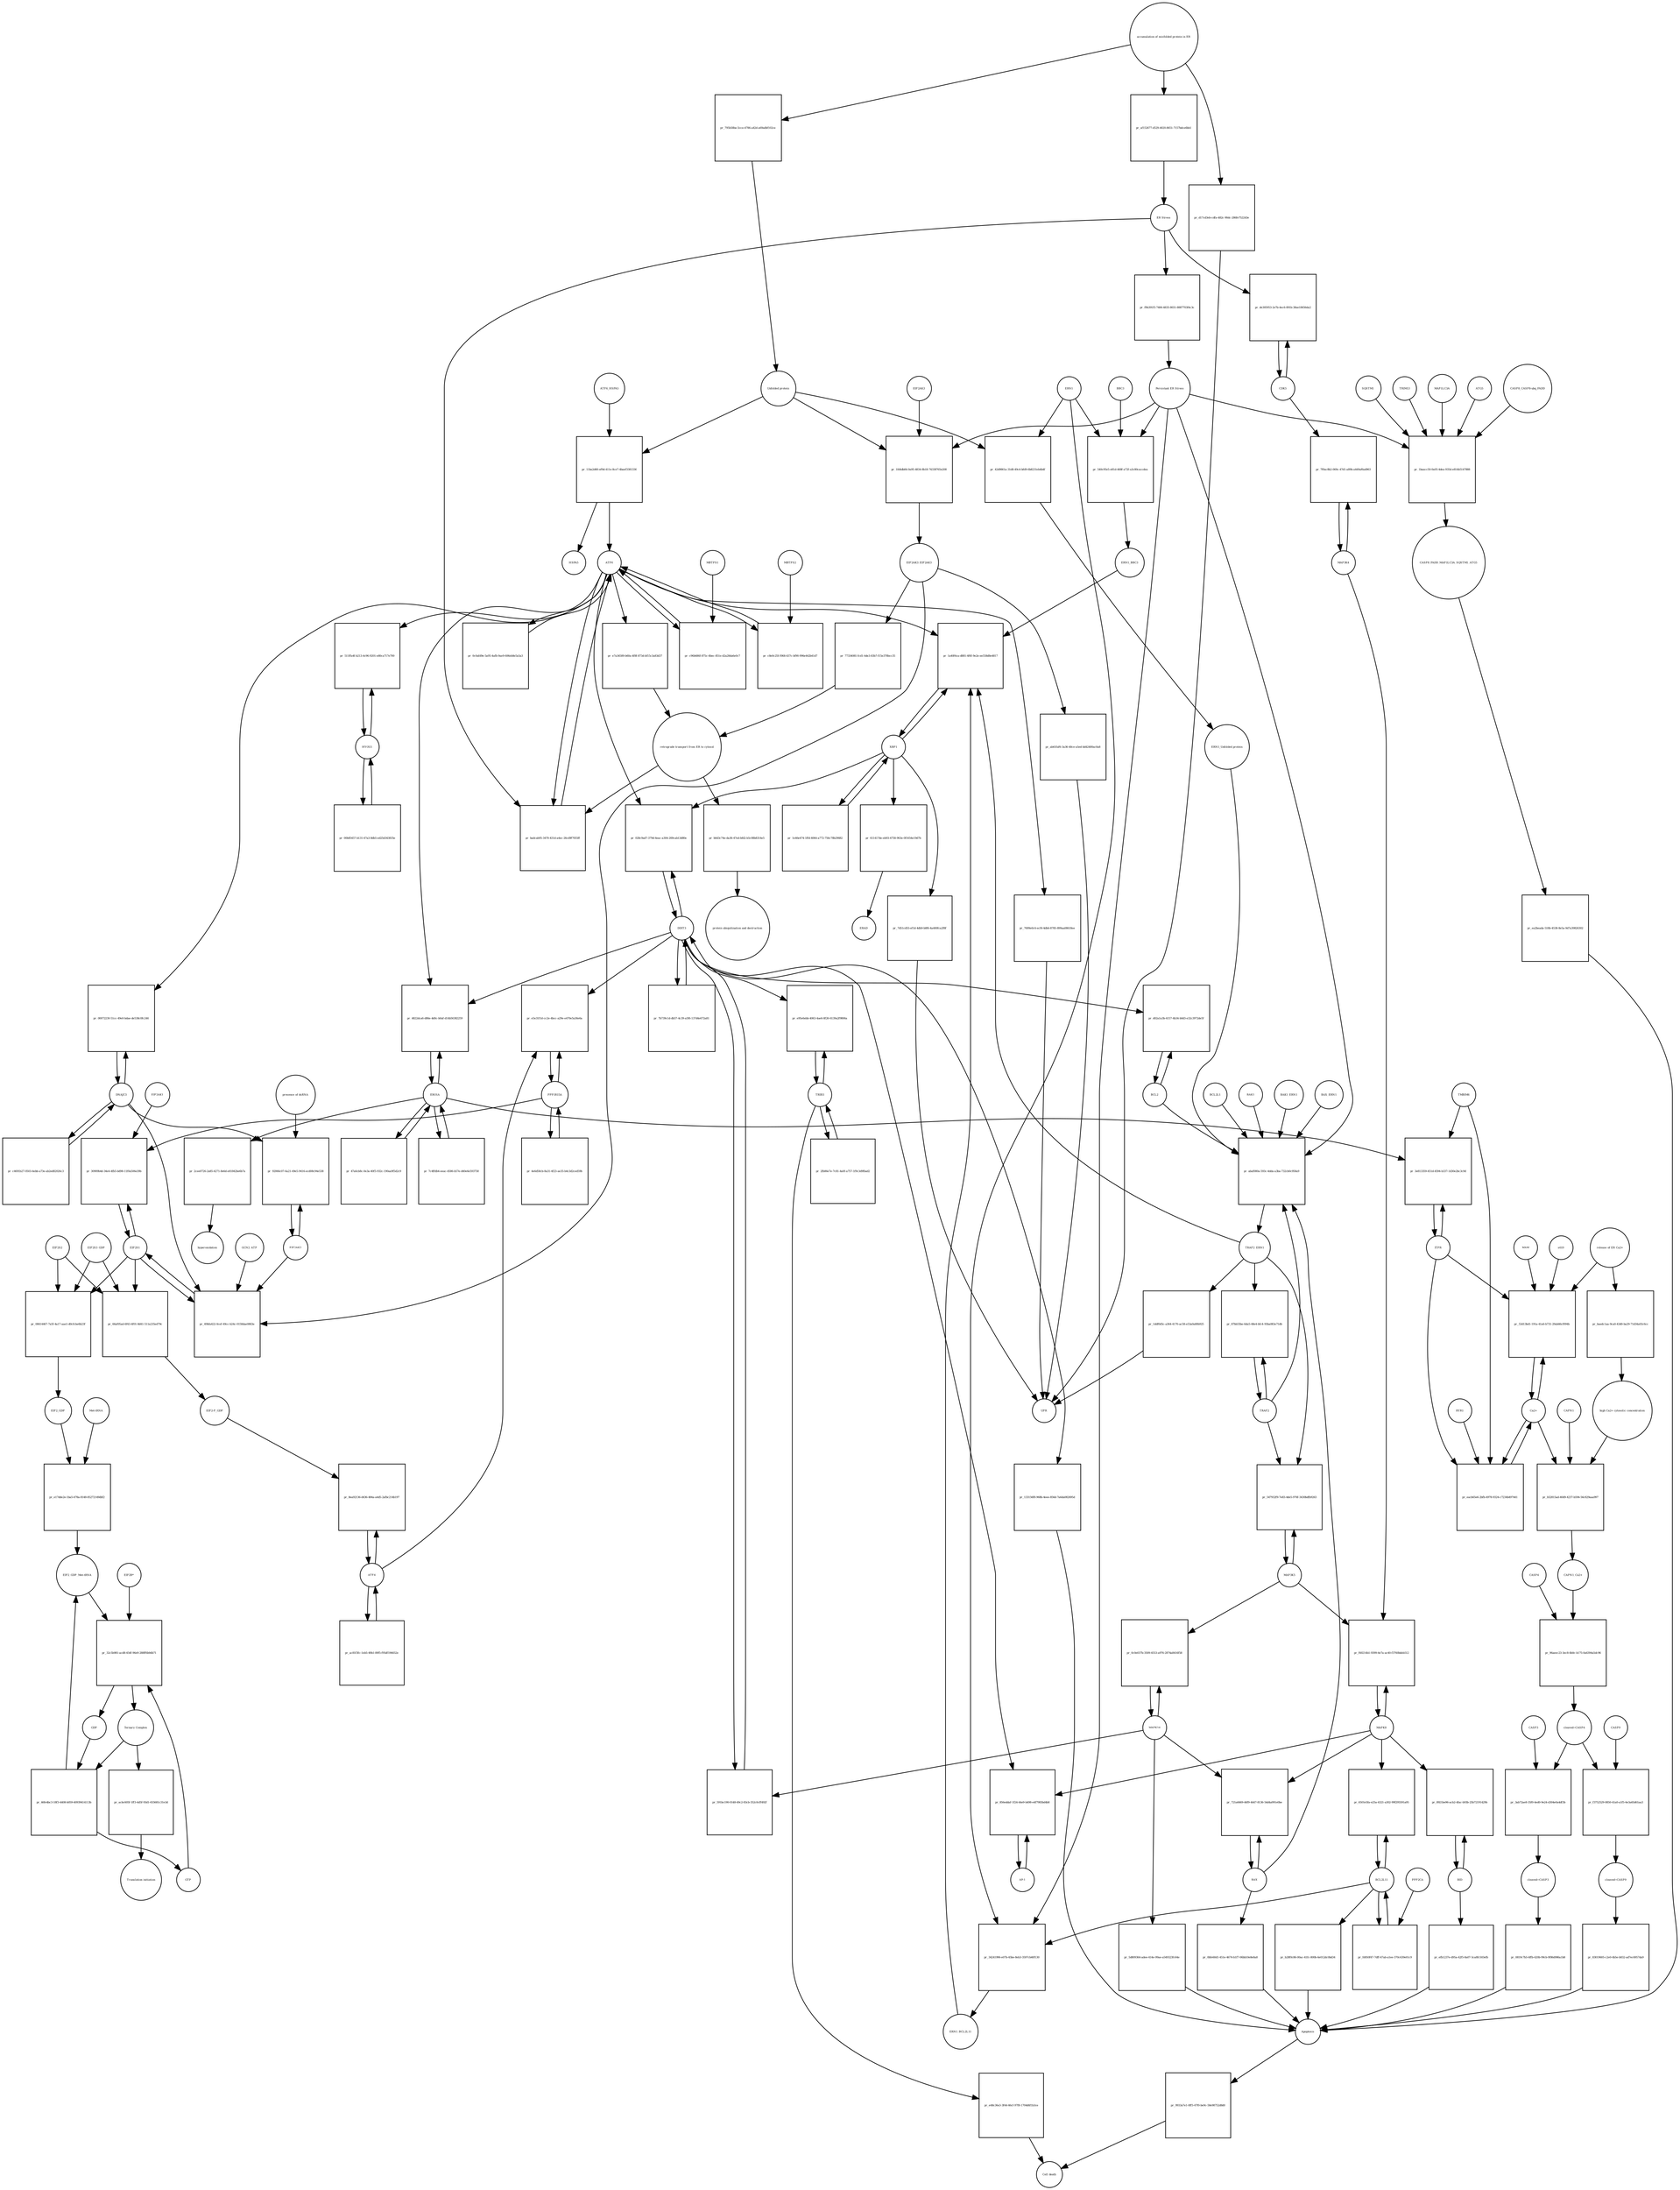 strict digraph  {
ATF6_HSPA5 [annotation="", bipartite=0, cls=complex, fontsize=4, label=ATF6_HSPA5, shape=circle];
"pr_11ba2d60-ef9d-411e-8ce7-4baef3381336" [annotation="", bipartite=1, cls=process, fontsize=4, label="pr_11ba2d60-ef9d-411e-8ce7-4baef3381336", shape=square];
ATF6 [annotation="urn_miriam_hgnc.symbol_ATF6", bipartite=0, cls=macromolecule, fontsize=4, label=ATF6, shape=circle];
HSPA5 [annotation="urn_miriam_hgnc.symbol_HSPA5", bipartite=0, cls=macromolecule, fontsize=4, label=HSPA5, shape=circle];
"Unfolded protein" [annotation="", bipartite=0, cls=macromolecule, fontsize=4, label="Unfolded protein", shape=circle];
ERN1 [annotation="urn_miriam_hgnc.symbol_ERN1", bipartite=0, cls=macromolecule, fontsize=4, label=ERN1, shape=circle];
"pr_42d9861a-31d8-49c4-bfd9-6b8231eb4b4f" [annotation="", bipartite=1, cls=process, fontsize=4, label="pr_42d9861a-31d8-49c4-bfd9-6b8231eb4b4f", shape=square];
"ERN1_Unfolded protein" [annotation="", bipartite=0, cls=complex, fontsize=4, label="ERN1_Unfolded protein", shape=circle];
EIF2AK3_EIF2AK3 [annotation="", bipartite=0, cls=complex, fontsize=4, label=EIF2AK3_EIF2AK3, shape=circle];
"pr_77334081-fcd1-4de3-83b7-f15e378bcc35" [annotation="", bipartite=1, cls=process, fontsize=4, label="pr_77334081-fcd1-4de3-83b7-f15e378bcc35", shape=square];
"retrograde transport from ER to cytosol" [annotation="", bipartite=0, cls=phenotype, fontsize=4, label="retrograde transport from ER to cytosol", shape=circle];
"pr_e7a34589-b60a-4f8f-873d-bf15c3a83d37" [annotation="", bipartite=1, cls=process, fontsize=4, label="pr_e7a34589-b60a-4f8f-873d-bf15c3a83d37", shape=square];
"pr_b0d3c74e-da36-47ed-bfd2-b5c08b8314e5" [annotation="", bipartite=1, cls=process, fontsize=4, label="pr_b0d3c74e-da36-47ed-bfd2-b5c08b8314e5", shape=square];
"protein ubiquitination and destruction" [annotation="", bipartite=0, cls=phenotype, fontsize=4, label="protein ubiquitination and destruction", shape=circle];
"pr_abaf080a-593c-4dda-a3ba-732cb0c958a9" [annotation="", bipartite=1, cls=process, fontsize=4, label="pr_abaf080a-593c-4dda-a3ba-732cb0c958a9", shape=square];
TRAF2_ERN1 [annotation="", bipartite=0, cls=complex, fontsize=4, label=TRAF2_ERN1, shape=circle];
BAK1_ERN1 [annotation="", bipartite=0, cls=complex, fontsize=4, label=BAK1_ERN1, shape=circle];
BAX_ERN1 [annotation="", bipartite=0, cls=complex, fontsize=4, label=BAX_ERN1, shape=circle];
BCL2 [annotation="urn_miriam_hgnc.symbol_BCL2", bipartite=0, cls="nucleic acid feature", fontsize=4, label=BCL2, shape=circle];
BCL2L1 [annotation="urn_miriam_hgnc.symbol_BCL2L1", bipartite=0, cls=macromolecule, fontsize=4, label=BCL2L1, shape=circle];
"Persistant ER Stress" [annotation="", bipartite=0, cls=phenotype, fontsize=4, label="Persistant ER Stress", shape=circle];
BAX [annotation="urn_miriam_hgnc.symbol_BAX", bipartite=0, cls=macromolecule, fontsize=4, label=BAX, shape=circle];
BAK1 [annotation="urn_miriam_hgnc.symbol_BAK1", bipartite=0, cls=macromolecule, fontsize=4, label=BAK1, shape=circle];
TRAF2 [annotation="urn_miriam_hgnc.symbol_TRAF2", bipartite=0, cls=macromolecule, fontsize=4, label=TRAF2, shape=circle];
XBP1 [annotation="urn_miriam_hgnc.symbol_XBP1", bipartite=0, cls=macromolecule, fontsize=4, label=XBP1, shape=circle];
"pr_1a40f4ca-d881-4f6f-9e2e-ee558d8e4817" [annotation="", bipartite=1, cls=process, fontsize=4, label="pr_1a40f4ca-d881-4f6f-9e2e-ee558d8e4817", shape=square];
ERN1_BBC3 [annotation="", bipartite=0, cls=complex, fontsize=4, label=ERN1_BBC3, shape=circle];
ERN1_BCL2L11 [annotation="", bipartite=0, cls=complex, fontsize=4, label=ERN1_BCL2L11, shape=circle];
"pr_1e46e474-1ffd-4064-a772-756c78b29682" [annotation="", bipartite=1, cls=process, fontsize=4, label="pr_1e46e474-1ffd-4064-a772-756c78b29682", shape=square];
"pr_611417de-eb93-4758-963e-0f1654e19d7b" [annotation="", bipartite=1, cls=process, fontsize=4, label="pr_611417de-eb93-4758-963e-0f1654e19d7b", shape=square];
ERAD [annotation="", bipartite=0, cls=phenotype, fontsize=4, label=ERAD, shape=circle];
"pr_7d51cd55-ef1d-4db9-b8f6-4a400fca2f8f" [annotation="", bipartite=1, cls=process, fontsize=4, label="pr_7d51cd55-ef1d-4db9-b8f6-4a400fca2f8f", shape=square];
UPR [annotation="", bipartite=0, cls=phenotype, fontsize=4, label=UPR, shape=circle];
"pr_87bb55be-6da5-48e4-bfc4-93ba083e71db" [annotation="", bipartite=1, cls=process, fontsize=4, label="pr_87bb55be-6da5-48e4-bfc4-93ba083e71db", shape=square];
MAPK8 [annotation="urn_miriam_hgnc.symbol_MAPK8", bipartite=0, cls=macromolecule, fontsize=4, label=MAPK8, shape=circle];
"pr_f60214b1-9399-4e7a-ac40-f3760bdeb512" [annotation="", bipartite=1, cls=process, fontsize=4, label="pr_f60214b1-9399-4e7a-ac40-f3760bdeb512", shape=square];
MAP3K4 [annotation="urn_miriam_hgnc.symbol_MAP3K4", bipartite=0, cls=macromolecule, fontsize=4, label=MAP3K4, shape=circle];
MAP3K5 [annotation="urn_miriam_hgnc.symbol_MAP3K5", bipartite=0, cls=macromolecule, fontsize=4, label=MAP3K5, shape=circle];
MAPK14 [annotation="urn_miriam_hgnc.symbol_MAPK14", bipartite=0, cls=macromolecule, fontsize=4, label=MAPK14, shape=circle];
"pr_0c0e037b-3509-4553-a976-2874a8416f58" [annotation="", bipartite=1, cls=process, fontsize=4, label="pr_0c0e037b-3509-4553-a976-2874a8416f58", shape=square];
"pr_5d809364-adee-414e-99ae-a549323fc64e" [annotation="", bipartite=1, cls=process, fontsize=4, label="pr_5d809364-adee-414e-99ae-a549323fc64e", shape=square];
Apoptosis [annotation="", bipartite=0, cls=phenotype, fontsize=4, label=Apoptosis, shape=circle];
DDIT3 [annotation="urn_miriam_hgnc.symbol_DDIT3", bipartite=0, cls=macromolecule, fontsize=4, label=DDIT3, shape=circle];
"pr_591bc190-0148-49c2-83cb-352c0cff492f" [annotation="", bipartite=1, cls=process, fontsize=4, label="pr_591bc190-0148-49c2-83cb-352c0cff492f", shape=square];
"pr_133156f8-968b-4eee-856d-7a6da082695d" [annotation="", bipartite=1, cls=process, fontsize=4, label="pr_133156f8-968b-4eee-856d-7a6da082695d", shape=square];
"pr_d02a1a3b-4157-4b34-b0d3-e32c3972de5f" [annotation="", bipartite=1, cls=process, fontsize=4, label="pr_d02a1a3b-4157-4b34-b0d3-e32c3972de5f", shape=square];
"pr_badcab95-3470-431d-a4ec-26cd9f7055ff" [annotation="", bipartite=1, cls=process, fontsize=4, label="pr_badcab95-3470-431d-a4ec-26cd9f7055ff", shape=square];
"ER Stress" [annotation="", bipartite=0, cls=phenotype, fontsize=4, label="ER Stress", shape=circle];
"pr_c96b486f-875c-4bec-851e-d2a28da6e0c7" [annotation="", bipartite=1, cls=process, fontsize=4, label="pr_c96b486f-875c-4bec-851e-d2a28da6e0c7", shape=square];
MBTPS1 [annotation="urn_miriam_hgnc.symbol_MBTPS1", bipartite=0, cls=macromolecule, fontsize=4, label=MBTPS1, shape=circle];
"pr_c8e0c25f-f068-437c-bf90-996e442b41d7" [annotation="", bipartite=1, cls=process, fontsize=4, label="pr_c8e0c25f-f068-437c-bf90-996e442b41d7", shape=square];
MBTPS2 [annotation="urn_miriam_hgnc.symbol_MBTPS2", bipartite=0, cls=macromolecule, fontsize=4, label=MBTPS2, shape=circle];
"pr_0c0afd9e-5a95-4afb-9ae9-606eb8e5a5a3" [annotation="", bipartite=1, cls=process, fontsize=4, label="pr_0c0afd9e-5a95-4afb-9ae9-606eb8e5a5a3", shape=square];
"pr_7b739c1d-db57-4c39-a5f6-137d4e672a81" [annotation="", bipartite=1, cls=process, fontsize=4, label="pr_7b739c1d-db57-4c39-a5f6-137d4e672a81", shape=square];
"pr_028c9ad7-379d-4eac-a304-269cab13d80e" [annotation="", bipartite=1, cls=process, fontsize=4, label="pr_028c9ad7-379d-4eac-a304-269cab13d80e", shape=square];
EIF2S1 [annotation="urn_miriam_hgnc.symbol_EIF2S1", bipartite=0, cls=macromolecule, fontsize=4, label=EIF2S1, shape=circle];
"pr_49bfa422-0cef-49cc-b24c-0158dae0863e" [annotation="", bipartite=1, cls=process, fontsize=4, label="pr_49bfa422-0cef-49cc-b24c-0158dae0863e", shape=square];
GCN2_ATP [annotation="", bipartite=0, cls=complex, fontsize=4, label=GCN2_ATP, shape=circle];
EIF2AK2 [annotation="urn_miriam_hgnc.symbol_EIF2AK2", bipartite=0, cls=macromolecule, fontsize=4, label=EIF2AK2, shape=circle];
DNAJC3 [annotation="urn_miriam_hgnc.symbol_DNAJC3", bipartite=0, cls=macromolecule, fontsize=4, label=DNAJC3, shape=circle];
EIF2S2 [annotation="urn_miriam_hgnc.symbol_EIF2S2", bipartite=0, cls=macromolecule, fontsize=4, label=EIF2S2, shape=circle];
"pr_08414467-7a5f-4a17-aae1-d0cfcbe6b23f" [annotation="", bipartite=1, cls=process, fontsize=4, label="pr_08414467-7a5f-4a17-aae1-d0cfcbe6b23f", shape=square];
EIF2S3_GDP [annotation="", bipartite=0, cls=complex, fontsize=4, label=EIF2S3_GDP, shape=circle];
EIF2_GDP [annotation="", bipartite=0, cls=complex, fontsize=4, label=EIF2_GDP, shape=circle];
"EIF2_GDP_Met-tRNA" [annotation="", bipartite=0, cls=complex, fontsize=4, label="EIF2_GDP_Met-tRNA", shape=circle];
"pr_32c5b981-acd8-454f-96e9-288ff6b9db71" [annotation="", bipartite=1, cls=process, fontsize=4, label="pr_32c5b981-acd8-454f-96e9-288ff6b9db71", shape=square];
"Ternary Complex" [annotation="", bipartite=0, cls=complex, fontsize=4, label="Ternary Complex", shape=circle];
"EIF2B*" [annotation="", bipartite=0, cls=complex, fontsize=4, label="EIF2B*", shape=circle];
GTP [annotation="urn_miriam_obo.chebi_CHEBI%3A57600", bipartite=0, cls="simple chemical", fontsize=4, label=GTP, shape=circle];
GDP [annotation="urn_miriam_obo.chebi_CHEBI%3A65180", bipartite=0, cls="simple chemical", fontsize=4, label=GDP, shape=circle];
"pr_46fe4bc3-18f3-4408-b059-40939414113b" [annotation="", bipartite=1, cls=process, fontsize=4, label="pr_46fe4bc3-18f3-4408-b059-40939414113b", shape=square];
ATF4 [annotation="urn_miriam_hgnc.symbol_ATF4", bipartite=0, cls=macromolecule, fontsize=4, label=ATF4, shape=circle];
"pr_8ea92136-d436-484a-a4d5-2afbc214b197" [annotation="", bipartite=1, cls=process, fontsize=4, label="pr_8ea92136-d436-484a-a4d5-2afbc214b197", shape=square];
"EIF2-P_GDP" [annotation="", bipartite=0, cls=complex, fontsize=4, label="EIF2-P_GDP", shape=circle];
"pr_ac81f3fc-1eb5-49b1-89f5-f95df196652e" [annotation="", bipartite=1, cls=process, fontsize=4, label="pr_ac81f3fc-1eb5-49b1-89f5-f95df196652e", shape=square];
PPP1R15A [annotation="urn_miriam_hgnc.symbol_PPP1R15A", bipartite=0, cls=macromolecule, fontsize=4, label=PPP1R15A, shape=circle];
"pr_e5e31f1d-cc2e-4bcc-a29e-e470e5a36e6a" [annotation="", bipartite=1, cls=process, fontsize=4, label="pr_e5e31f1d-cc2e-4bcc-a29e-e470e5a36e6a", shape=square];
"pr_4e6d58cb-8a31-4f23-ae35-b4c3d2ced59b" [annotation="", bipartite=1, cls=process, fontsize=4, label="pr_4e6d58cb-8a31-4f23-ae35-b4c3d2ced59b", shape=square];
"pr_acbc605f-1ff3-4d5f-93d1-655681c31e3d" [annotation="", bipartite=1, cls=process, fontsize=4, label="pr_acbc605f-1ff3-4d5f-93d1-655681c31e3d", shape=square];
"Translation initiation" [annotation="", bipartite=0, cls=phenotype, fontsize=4, label="Translation initiation", shape=circle];
"pr_547932f9-7e83-4de5-976f-3430bdfb9263" [annotation="", bipartite=1, cls=process, fontsize=4, label="pr_547932f9-7e83-4de5-976f-3430bdfb9263", shape=square];
ERO1A [annotation="urn_miriam_hgnc.symbol_ERO1A", bipartite=0, cls=macromolecule, fontsize=4, label=ERO1A, shape=circle];
"pr_4822dca6-d86e-4d0c-b0af-d14b56382259" [annotation="", bipartite=1, cls=process, fontsize=4, label="pr_4822dca6-d86e-4d0c-b0af-d14b56382259", shape=square];
"pr_7c4ffdb4-eeac-4586-b57e-d40e6e593758" [annotation="", bipartite=1, cls=process, fontsize=4, label="pr_7c4ffdb4-eeac-4586-b57e-d40e6e593758", shape=square];
"pr_30909b4d-34e4-4fb5-bd98-11f0a506e39b" [annotation="", bipartite=1, cls=process, fontsize=4, label="pr_30909b4d-34e4-4fb5-bd98-11f0a506e39b", shape=square];
EIF2AK1 [annotation="urn_miriam_hgnc.symbol_EIF2AK1", bipartite=0, cls=macromolecule, fontsize=4, label=EIF2AK1, shape=circle];
"pr_721a6669-46f9-4447-8136-54d4a991e0be" [annotation="", bipartite=1, cls=process, fontsize=4, label="pr_721a6669-46f9-4447-8136-54d4a991e0be", shape=square];
"pr_0bfe60d1-451e-4674-b1f7-06bb10e8e8a8" [annotation="", bipartite=1, cls=process, fontsize=4, label="pr_0bfe60d1-451e-4674-b1f7-06bb10e8e8a8", shape=square];
"Ca2+" [annotation="urn_miriam_obo.chebi_CHEBI%3A29108", bipartite=0, cls="simple chemical", fontsize=4, label="Ca2+", shape=circle];
"pr_53d13bd1-191a-41a6-b731-29ab66cf094b" [annotation="", bipartite=1, cls=process, fontsize=4, label="pr_53d13bd1-191a-41a6-b731-29ab66cf094b", shape=square];
"release of ER Ca2+" [annotation="", bipartite=0, cls=phenotype, fontsize=4, label="release of ER Ca2+", shape=circle];
ITPR [annotation="urn_miriam_hgnc.symbol_ITPR1|urn_miriam_hgnc.symbol_ITPR2|urn_miriam_hgnc.symbol_ITPR3", bipartite=0, cls=macromolecule, fontsize=4, label=ITPR, shape=circle];
MAM [annotation="", bipartite=0, cls=phenotype, fontsize=4, label=MAM, shape=circle];
s619 [annotation="", bipartite=0, cls=complex, fontsize=4, label=s619, shape=circle];
"pr_7f0ac8b2-069c-47d1-a89b-a449af6ad963" [annotation="", bipartite=1, cls=process, fontsize=4, label="pr_7f0ac8b2-069c-47d1-a89b-a449af6ad963", shape=square];
CDK5 [annotation="urn_miriam_hgnc.symbol_CDK5", bipartite=0, cls=macromolecule, fontsize=4, label=CDK5, shape=circle];
"pr_de305953-2e7b-4ec6-891b-38ae18656da2" [annotation="", bipartite=1, cls="uncertain process", fontsize=4, label="pr_de305953-2e7b-4ec6-891b-38ae18656da2", shape=square];
"pr_9933a7e1-0ff5-47f0-be9c-58e98752d8d0" [annotation="", bipartite=1, cls=process, fontsize=4, label="pr_9933a7e1-0ff5-47f0-be9c-58e98752d8d0", shape=square];
"Cell death" [annotation="", bipartite=0, cls=phenotype, fontsize=4, label="Cell death", shape=circle];
"pr_eacb65e6-2bfb-4978-9324-c7234b497441" [annotation="", bipartite=1, cls=process, fontsize=4, label="pr_eacb65e6-2bfb-4978-9324-c7234b497441", shape=square];
TMBIM6 [annotation="urn_miriam_hgnc.symbol_TMBIM6", bipartite=0, cls=macromolecule, fontsize=4, label=TMBIM6, shape=circle];
RYR1 [annotation="urn_miriam_hgnc.symbol_RYR1", bipartite=0, cls=macromolecule, fontsize=4, label=RYR1, shape=circle];
EIF2AK3 [annotation="urn_miriam_hgnc.symbol_EIF2AK3", bipartite=0, cls=macromolecule, fontsize=4, label=EIF2AK3, shape=circle];
"pr_1fd4db84-0a95-4834-8b18-74338765e208" [annotation="", bipartite=1, cls=process, fontsize=4, label="pr_1fd4db84-0a95-4834-8b18-74338765e208", shape=square];
"pr_2cee0726-2a85-4271-8e6d-e81842be6b7a" [annotation="", bipartite=1, cls=process, fontsize=4, label="pr_2cee0726-2a85-4271-8e6d-e81842be6b7a", shape=square];
hyperoxidation [annotation="", bipartite=0, cls=phenotype, fontsize=4, label=hyperoxidation, shape=circle];
"pr_47a6cb8c-0e3a-40f5-932c-190aa9f5d2c9" [annotation="", bipartite=1, cls=process, fontsize=4, label="pr_47a6cb8c-0e3a-40f5-932c-190aa9f5d2c9", shape=square];
"pr_f9b391f5-7406-4835-8031-8887703f4c3c" [annotation="", bipartite=1, cls=process, fontsize=4, label="pr_f9b391f5-7406-4835-8031-8887703f4c3c", shape=square];
"CASP8_CASP8-ubq_FADD" [annotation="", bipartite=0, cls=complex, fontsize=4, label="CASP8_CASP8-ubq_FADD", shape=circle];
"pr_1baacc50-0a05-4dea-935d-e814b5147888" [annotation="", bipartite=1, cls=process, fontsize=4, label="pr_1baacc50-0a05-4dea-935d-e814b5147888", shape=square];
"SQSTM1 " [annotation="urn_miriam_hgnc.symbol_SQSTM1", bipartite=0, cls=macromolecule, fontsize=4, label="SQSTM1 ", shape=circle];
CASP8_FADD_MAP1LC3A_SQSTM1_ATG5 [annotation="", bipartite=0, cls=complex, fontsize=4, label=CASP8_FADD_MAP1LC3A_SQSTM1_ATG5, shape=circle];
TRIM13 [annotation="urn_miriam_hgnc.symbol_TRIM13", bipartite=0, cls=macromolecule, fontsize=4, label=TRIM13, shape=circle];
MAP1LC3A [annotation="urn_miriam_hgnc.symbol_MAP1LC3A", bipartite=0, cls=macromolecule, fontsize=4, label=MAP1LC3A, shape=circle];
ATG5 [annotation="urn_miriam_hgnc.symbol_ATG5", bipartite=0, cls=macromolecule, fontsize=4, label=ATG5, shape=circle];
"pr_ea2beada-518b-4538-8e5a-9d7a39826302" [annotation="", bipartite=1, cls=process, fontsize=4, label="pr_ea2beada-518b-4538-8e5a-9d7a39826302", shape=square];
"AP-1" [annotation="urn_miriam_hgnc.symbol_FOS|urn_miriam_hgnc.symbol_FOSB|urn_miriam_hgnc.symbol_FOSL1|urn_miriam_hgnc.symbol_FOSL2|urn_miriam_hgnc.symbol_JUN|urn_miriam_hgnc.symbol_JUNB|urn_miriam_hgnc.symbol_JUND", bipartite=0, cls=macromolecule, fontsize=4, label="AP-1", shape=circle];
"pr_856eddaf-1f24-44e9-b498-e4f7983bd4b8" [annotation="", bipartite=1, cls=process, fontsize=4, label="pr_856eddaf-1f24-44e9-b498-e4f7983bd4b8", shape=square];
"pr_92066c07-6a21-49e5-9416-ecd08c94e538" [annotation="", bipartite=1, cls=process, fontsize=4, label="pr_92066c07-6a21-49e5-9416-ecd08c94e538", shape=square];
"presence of dsRNA" [annotation="", bipartite=0, cls=phenotype, fontsize=4, label="presence of dsRNA", shape=circle];
"Met-tRNA" [annotation="urn_miriam_hgnc_HGNC%3A34779", bipartite=0, cls="nucleic acid feature", fontsize=4, label="Met-tRNA", shape=circle];
"pr_e17dde2e-1ba5-478a-8148-85272149dbf2" [annotation="", bipartite=1, cls=process, fontsize=4, label="pr_e17dde2e-1ba5-478a-8148-85272149dbf2", shape=square];
"pr_66af05ad-6f43-4f01-8d41-511a235ed79c" [annotation="", bipartite=1, cls=process, fontsize=4, label="pr_66af05ad-6f43-4f01-8d41-511a235ed79c", shape=square];
"accumulation of misfolded protein in ER" [annotation="", bipartite=0, cls=phenotype, fontsize=4, label="accumulation of misfolded protein in ER", shape=circle];
"pr_795b58be-5cce-4786-a42d-a69adbf102ce" [annotation="", bipartite=1, cls=process, fontsize=4, label="pr_795b58be-5cce-4786-a42d-a69adbf102ce", shape=square];
"pr_af152677-d529-4020-8651-7157bdce6bb1" [annotation="", bipartite=1, cls=process, fontsize=4, label="pr_af152677-d529-4020-8651-7157bdce6bb1", shape=square];
"pr_d17cd3eb-cdfa-482c-90dc-286fe752243e" [annotation="", bipartite=1, cls=process, fontsize=4, label="pr_d17cd3eb-cdfa-482c-90dc-286fe752243e", shape=square];
"pr_ab61faf6-3a36-40ce-a5ed-bd42400ac0a8" [annotation="", bipartite=1, cls=process, fontsize=4, label="pr_ab61faf6-3a36-40ce-a5ed-bd42400ac0a8", shape=square];
"pr_1ddf0d5c-a364-4170-ac58-e53a0a80b925" [annotation="", bipartite=1, cls=process, fontsize=4, label="pr_1ddf0d5c-a364-4170-ac58-e53a0a80b925", shape=square];
"pr_7699e0c4-ecf4-4db6-8785-899aa08618ee" [annotation="", bipartite=1, cls=process, fontsize=4, label="pr_7699e0c4-ecf4-4db6-8785-899aa08618ee", shape=square];
BCL2L11 [annotation="urn_miriam_hgnc.symbol_BCL2L11", bipartite=0, cls=macromolecule, fontsize=4, label=BCL2L11, shape=circle];
"pr_6501e5fa-e25a-4321-a302-99f295591a95" [annotation="", bipartite=1, cls=process, fontsize=4, label="pr_6501e5fa-e25a-4321-a302-99f295591a95", shape=square];
BID [annotation="urn_miriam_hgnc.symbol_BID", bipartite=0, cls=macromolecule, fontsize=4, label=BID, shape=circle];
"pr_8921be96-acb2-4fac-b93b-25b72191429b" [annotation="", bipartite=1, cls=process, fontsize=4, label="pr_8921be96-acb2-4fac-b93b-25b72191429b", shape=square];
"pr_b28f0c86-00ac-41fc-800b-6e012dc0bd34" [annotation="", bipartite=1, cls=process, fontsize=4, label="pr_b28f0c86-00ac-41fc-800b-6e012dc0bd34", shape=square];
"pr_efb1237e-d95a-42f5-8a07-5ca8fc503efb" [annotation="", bipartite=1, cls=process, fontsize=4, label="pr_efb1237e-d95a-42f5-8a07-5ca8fc503efb", shape=square];
"pr_34241996-e07b-45be-8eb3-3597cb40f130" [annotation="", bipartite=1, cls=process, fontsize=4, label="pr_34241996-e07b-45be-8eb3-3597cb40f130", shape=square];
"pr_540c95e5-e81d-468f-a72f-a3c80caccdea" [annotation="", bipartite=1, cls=process, fontsize=4, label="pr_540c95e5-e81d-468f-a72f-a3c80caccdea", shape=square];
BBC3 [annotation="urn_miriam_hgnc.symbol_BBC3", bipartite=0, cls=macromolecule, fontsize=4, label=BBC3, shape=circle];
"pr_fd050f47-7dff-47ab-a1ee-370c439e01c9" [annotation="", bipartite=1, cls=process, fontsize=4, label="pr_fd050f47-7dff-47ab-a1ee-370c439e01c9", shape=square];
PPP2CA [annotation="urn_miriam_hgnc.symbol_PPP2CA", bipartite=0, cls=macromolecule, fontsize=4, label=PPP2CA, shape=circle];
TRIB3 [annotation="urn_miriam_hgnc.symbol_TRIB3", bipartite=0, cls=macromolecule, fontsize=4, label=TRIB3, shape=circle];
"pr_e95e6ebb-4063-4ae6-8f26-6139a2f9806a" [annotation="", bipartite=1, cls=process, fontsize=4, label="pr_e95e6ebb-4063-4ae6-8f26-6139a2f9806a", shape=square];
"pr_2fb86e7e-7c81-4a0f-a757-1f9c3d9fbad2" [annotation="", bipartite=1, cls=process, fontsize=4, label="pr_2fb86e7e-7c81-4a0f-a757-1f9c3d9fbad2", shape=square];
"pr_e48c36e3-3f44-46cf-97f8-1704d6f1b3ce" [annotation="", bipartite=1, cls=process, fontsize=4, label="pr_e48c36e3-3f44-46cf-97f8-1704d6f1b3ce", shape=square];
"pr_baedc1aa-9ca0-43d0-ba29-71d34a03c6cc" [annotation="", bipartite=1, cls=process, fontsize=4, label="pr_baedc1aa-9ca0-43d0-ba29-71d34a03c6cc", shape=square];
"high Ca2+ cytosolic concentration" [annotation="", bipartite=0, cls=phenotype, fontsize=4, label="high Ca2+ cytosolic concentration", shape=circle];
"pr_00072230-51cc-49e0-bdae-de538c0fc246" [annotation="", bipartite=1, cls=process, fontsize=4, label="pr_00072230-51cc-49e0-bdae-de538c0fc246", shape=square];
"pr_c4691b27-0503-4ebb-a73e-ab2ed82026c3" [annotation="", bipartite=1, cls=process, fontsize=4, label="pr_c4691b27-0503-4ebb-a73e-ab2ed82026c3", shape=square];
"pr_3e813359-451d-4594-b337-1d30e2bc3c9d" [annotation="", bipartite=1, cls=process, fontsize=4, label="pr_3e813359-451d-4594-b337-1d30e2bc3c9d", shape=square];
CASP4 [annotation="urn_miriam_hgnc.symbol_CASP4", bipartite=0, cls=macromolecule, fontsize=4, label=CASP4, shape=circle];
"pr_96aeec23-3ec8-4b0c-b175-0a6394a5dc96" [annotation="", bipartite=1, cls=process, fontsize=4, label="pr_96aeec23-3ec8-4b0c-b175-0a6394a5dc96", shape=square];
"cleaved~CASP4" [annotation="urn_miriam_hgnc.symbol_CASP4", bipartite=0, cls=macromolecule, fontsize=4, label="cleaved~CASP4", shape=circle];
"CAPN1_Ca2+" [annotation="", bipartite=0, cls=complex, fontsize=4, label="CAPN1_Ca2+", shape=circle];
CASP3 [annotation="urn_miriam_hgnc.symbol_CASP3", bipartite=0, cls=macromolecule, fontsize=4, label=CASP3, shape=circle];
"pr_3ab72ae8-35f0-4ed0-9e24-d304e0a4df3b" [annotation="", bipartite=1, cls=process, fontsize=4, label="pr_3ab72ae8-35f0-4ed0-9e24-d304e0a4df3b", shape=square];
"cleaved~CASP3" [annotation="urn_miriam_hgnc.symbol_CASP3", bipartite=0, cls=macromolecule, fontsize=4, label="cleaved~CASP3", shape=circle];
CASP9 [annotation="urn_miriam_hgnc.symbol_CSAP9", bipartite=0, cls=macromolecule, fontsize=4, label=CASP9, shape=circle];
"pr_f3752529-0850-41a0-a1f5-6e3a65d61aa3" [annotation="", bipartite=1, cls=process, fontsize=4, label="pr_f3752529-0850-41a0-a1f5-6e3a65d61aa3", shape=square];
"cleaved~CASP9" [annotation="urn_miriam_hgnc.symbol_CASP9", bipartite=0, cls=macromolecule, fontsize=4, label="cleaved~CASP9", shape=circle];
CAPN1 [annotation="urn_miriam_hgnc.symbol_CAPN1", bipartite=0, cls=macromolecule, fontsize=4, label=CAPN1, shape=circle];
"pr_b52815ad-40d9-4237-b594-56c829aaa997" [annotation="", bipartite=1, cls=process, fontsize=4, label="pr_b52815ad-40d9-4237-b594-56c829aaa997", shape=square];
"pr_0819c7b5-6ffb-420b-99cb-9f86d986a1b8" [annotation="", bipartite=1, cls=process, fontsize=4, label="pr_0819c7b5-6ffb-420b-99cb-9f86d986a1b8", shape=square];
"pr_83019605-c2e0-4b5e-b832-ad7ec6957da9" [annotation="", bipartite=1, cls=process, fontsize=4, label="pr_83019605-c2e0-4b5e-b832-ad7ec6957da9", shape=square];
HYOU1 [annotation="urn_miriam_hgnc.symbol_HYOU1", bipartite=0, cls=macromolecule, fontsize=4, label=HYOU1, shape=circle];
"pr_511ffa4f-b213-4c96-9201-e80ca717e700" [annotation="", bipartite=1, cls=process, fontsize=4, label="pr_511ffa4f-b213-4c96-9201-e80ca717e700", shape=square];
"pr_00b85457-b131-47a3-8db5-ed25d343835e" [annotation="", bipartite=1, cls=process, fontsize=4, label="pr_00b85457-b131-47a3-8db5-ed25d343835e", shape=square];
ATF6_HSPA5 -> "pr_11ba2d60-ef9d-411e-8ce7-4baef3381336"  [annotation="", interaction_type=consumption];
"pr_11ba2d60-ef9d-411e-8ce7-4baef3381336" -> ATF6  [annotation="", interaction_type=production];
"pr_11ba2d60-ef9d-411e-8ce7-4baef3381336" -> HSPA5  [annotation="", interaction_type=production];
ATF6 -> "pr_e7a34589-b60a-4f8f-873d-bf15c3a83d37"  [annotation="", interaction_type=consumption];
ATF6 -> "pr_1a40f4ca-d881-4f6f-9e2e-ee558d8e4817"  [annotation="urn_miriam_pubmed_26587781|urn_miriam_pubmed_23430059", interaction_type=catalysis];
ATF6 -> "pr_badcab95-3470-431d-a4ec-26cd9f7055ff"  [annotation="", interaction_type=consumption];
ATF6 -> "pr_c96b486f-875c-4bec-851e-d2a28da6e0c7"  [annotation="", interaction_type=consumption];
ATF6 -> "pr_c8e0c25f-f068-437c-bf90-996e442b41d7"  [annotation="", interaction_type=consumption];
ATF6 -> "pr_0c0afd9e-5a95-4afb-9ae9-606eb8e5a5a3"  [annotation="", interaction_type=consumption];
ATF6 -> "pr_028c9ad7-379d-4eac-a304-269cab13d80e"  [annotation="urn_miriam_pubmed_26587781|urn_miriam_pubmed_17991856|urn_miriam_pubmed_28843399", interaction_type=catalysis];
ATF6 -> "pr_4822dca6-d86e-4d0c-b0af-d14b56382259"  [annotation="urn_miriam_pubmed_23850759|urn_miriam_pubmed_25387528", interaction_type=catalysis];
ATF6 -> "pr_7699e0c4-ecf4-4db6-8785-899aa08618ee"  [annotation="", interaction_type=consumption];
ATF6 -> "pr_00072230-51cc-49e0-bdae-de538c0fc246"  [annotation="urn_miriam_pubmed_12601012|urn_miriam_pubmed_18360008", interaction_type=catalysis];
ATF6 -> "pr_511ffa4f-b213-4c96-9201-e80ca717e700"  [annotation=urn_miriam_pubmed_18360008, interaction_type=catalysis];
"Unfolded protein" -> "pr_11ba2d60-ef9d-411e-8ce7-4baef3381336"  [annotation="urn_miriam_pubmed_19509052|urn_miriam_pubmed_12847084|urn_miriam_pubmed_23850759", interaction_type=catalysis];
"Unfolded protein" -> "pr_42d9861a-31d8-49c4-bfd9-6b8231eb4b4f"  [annotation="", interaction_type=consumption];
"Unfolded protein" -> "pr_1fd4db84-0a95-4834-8b18-74338765e208"  [annotation=urn_miriam_pubmed_17991856, interaction_type=catalysis];
ERN1 -> "pr_42d9861a-31d8-49c4-bfd9-6b8231eb4b4f"  [annotation="", interaction_type=consumption];
ERN1 -> "pr_34241996-e07b-45be-8eb3-3597cb40f130"  [annotation="", interaction_type=consumption];
ERN1 -> "pr_540c95e5-e81d-468f-a72f-a3c80caccdea"  [annotation="", interaction_type=consumption];
"pr_42d9861a-31d8-49c4-bfd9-6b8231eb4b4f" -> "ERN1_Unfolded protein"  [annotation="", interaction_type=production];
"ERN1_Unfolded protein" -> "pr_abaf080a-593c-4dda-a3ba-732cb0c958a9"  [annotation="", interaction_type=consumption];
EIF2AK3_EIF2AK3 -> "pr_77334081-fcd1-4de3-83b7-f15e378bcc35"  [annotation="", interaction_type=consumption];
EIF2AK3_EIF2AK3 -> "pr_49bfa422-0cef-49cc-b24c-0158dae0863e"  [annotation="urn_miriam_pubmed_12667446|urn_miriam_pubmed_16246152|urn_miriam_pubmed_12601012|urn_miriam_pubmed_23850759|urn_miriam_pubmed_18360008|urn_miriam_pubmed_26587781", interaction_type=catalysis];
EIF2AK3_EIF2AK3 -> "pr_ab61faf6-3a36-40ce-a5ed-bd42400ac0a8"  [annotation="", interaction_type=consumption];
"pr_77334081-fcd1-4de3-83b7-f15e378bcc35" -> "retrograde transport from ER to cytosol"  [annotation="", interaction_type=production];
"retrograde transport from ER to cytosol" -> "pr_b0d3c74e-da36-47ed-bfd2-b5c08b8314e5"  [annotation="", interaction_type=consumption];
"retrograde transport from ER to cytosol" -> "pr_badcab95-3470-431d-a4ec-26cd9f7055ff"  [annotation="urn_miriam_pubmed_18360008|urn_miriam_pubmed_17991856|urn_miriam_pubmed_26587781|urn_miriam_pubmed_12847084", interaction_type=inhibition];
"pr_e7a34589-b60a-4f8f-873d-bf15c3a83d37" -> "retrograde transport from ER to cytosol"  [annotation="", interaction_type=production];
"pr_b0d3c74e-da36-47ed-bfd2-b5c08b8314e5" -> "protein ubiquitination and destruction"  [annotation="", interaction_type=production];
"pr_abaf080a-593c-4dda-a3ba-732cb0c958a9" -> TRAF2_ERN1  [annotation="", interaction_type=production];
TRAF2_ERN1 -> "pr_1a40f4ca-d881-4f6f-9e2e-ee558d8e4817"  [annotation="urn_miriam_pubmed_26587781|urn_miriam_pubmed_23430059", interaction_type=catalysis];
TRAF2_ERN1 -> "pr_87bb55be-6da5-48e4-bfc4-93ba083e71db"  [annotation=urn_miriam_pubmed_23850759, interaction_type=catalysis];
TRAF2_ERN1 -> "pr_547932f9-7e83-4de5-976f-3430bdfb9263"  [annotation=urn_miriam_pubmed_23850759, interaction_type=catalysis];
TRAF2_ERN1 -> "pr_1ddf0d5c-a364-4170-ac58-e53a0a80b925"  [annotation="", interaction_type=consumption];
BAK1_ERN1 -> "pr_abaf080a-593c-4dda-a3ba-732cb0c958a9"  [annotation="urn_miriam_pubmed_23850759|urn_miriam_pubmed_23430059|urn_miriam_pubmed_26587781", interaction_type=catalysis];
BAX_ERN1 -> "pr_abaf080a-593c-4dda-a3ba-732cb0c958a9"  [annotation="urn_miriam_pubmed_23850759|urn_miriam_pubmed_23430059|urn_miriam_pubmed_26587781", interaction_type=catalysis];
BCL2 -> "pr_abaf080a-593c-4dda-a3ba-732cb0c958a9"  [annotation="urn_miriam_pubmed_23850759|urn_miriam_pubmed_23430059|urn_miriam_pubmed_26587781", interaction_type=inhibition];
BCL2 -> "pr_d02a1a3b-4157-4b34-b0d3-e32c3972de5f"  [annotation="", interaction_type=consumption];
BCL2L1 -> "pr_abaf080a-593c-4dda-a3ba-732cb0c958a9"  [annotation="urn_miriam_pubmed_23850759|urn_miriam_pubmed_23430059|urn_miriam_pubmed_26587781", interaction_type=inhibition];
"Persistant ER Stress" -> "pr_abaf080a-593c-4dda-a3ba-732cb0c958a9"  [annotation="urn_miriam_pubmed_23850759|urn_miriam_pubmed_23430059|urn_miriam_pubmed_26587781", interaction_type=inhibition];
"Persistant ER Stress" -> "pr_1fd4db84-0a95-4834-8b18-74338765e208"  [annotation=urn_miriam_pubmed_17991856, interaction_type=catalysis];
"Persistant ER Stress" -> "pr_1baacc50-0a05-4dea-935d-e814b5147888"  [annotation=urn_miriam_pubmed_17991856, interaction_type=catalysis];
"Persistant ER Stress" -> "pr_34241996-e07b-45be-8eb3-3597cb40f130"  [annotation="urn_miriam_pubmed_23850759|urn_miriam_pubmed_23430059|urn_miriam_pubmed_26587781", interaction_type=inhibition];
"Persistant ER Stress" -> "pr_540c95e5-e81d-468f-a72f-a3c80caccdea"  [annotation="urn_miriam_pubmed_23430059|urn_miriam_pubmed_17991856", interaction_type=inhibition];
BAX -> "pr_abaf080a-593c-4dda-a3ba-732cb0c958a9"  [annotation="urn_miriam_pubmed_23850759|urn_miriam_pubmed_23430059|urn_miriam_pubmed_26587781", interaction_type=catalysis];
BAX -> "pr_721a6669-46f9-4447-8136-54d4a991e0be"  [annotation="", interaction_type=consumption];
BAX -> "pr_0bfe60d1-451e-4674-b1f7-06bb10e8e8a8"  [annotation="", interaction_type=consumption];
BAK1 -> "pr_abaf080a-593c-4dda-a3ba-732cb0c958a9"  [annotation="urn_miriam_pubmed_23850759|urn_miriam_pubmed_23430059|urn_miriam_pubmed_26587781", interaction_type=catalysis];
TRAF2 -> "pr_abaf080a-593c-4dda-a3ba-732cb0c958a9"  [annotation="", interaction_type=consumption];
TRAF2 -> "pr_87bb55be-6da5-48e4-bfc4-93ba083e71db"  [annotation="", interaction_type=consumption];
TRAF2 -> "pr_547932f9-7e83-4de5-976f-3430bdfb9263"  [annotation=urn_miriam_pubmed_23850759, interaction_type=catalysis];
XBP1 -> "pr_1a40f4ca-d881-4f6f-9e2e-ee558d8e4817"  [annotation="", interaction_type=consumption];
XBP1 -> "pr_1e46e474-1ffd-4064-a772-756c78b29682"  [annotation="", interaction_type=consumption];
XBP1 -> "pr_611417de-eb93-4758-963e-0f1654e19d7b"  [annotation="", interaction_type=consumption];
XBP1 -> "pr_7d51cd55-ef1d-4db9-b8f6-4a400fca2f8f"  [annotation="", interaction_type=consumption];
XBP1 -> "pr_028c9ad7-379d-4eac-a304-269cab13d80e"  [annotation="urn_miriam_pubmed_26587781|urn_miriam_pubmed_17991856|urn_miriam_pubmed_28843399", interaction_type=catalysis];
"pr_1a40f4ca-d881-4f6f-9e2e-ee558d8e4817" -> XBP1  [annotation="", interaction_type=production];
ERN1_BBC3 -> "pr_1a40f4ca-d881-4f6f-9e2e-ee558d8e4817"  [annotation="urn_miriam_pubmed_26587781|urn_miriam_pubmed_23430059", interaction_type=catalysis];
ERN1_BCL2L11 -> "pr_1a40f4ca-d881-4f6f-9e2e-ee558d8e4817"  [annotation="urn_miriam_pubmed_26587781|urn_miriam_pubmed_23430059", interaction_type=catalysis];
"pr_1e46e474-1ffd-4064-a772-756c78b29682" -> XBP1  [annotation="", interaction_type=production];
"pr_611417de-eb93-4758-963e-0f1654e19d7b" -> ERAD  [annotation="", interaction_type=production];
"pr_7d51cd55-ef1d-4db9-b8f6-4a400fca2f8f" -> UPR  [annotation="", interaction_type=production];
"pr_87bb55be-6da5-48e4-bfc4-93ba083e71db" -> TRAF2  [annotation="", interaction_type=production];
MAPK8 -> "pr_f60214b1-9399-4e7a-ac40-f3760bdeb512"  [annotation="", interaction_type=consumption];
MAPK8 -> "pr_721a6669-46f9-4447-8136-54d4a991e0be"  [annotation="urn_miriam_pubmed_18191217|urn_miriam_pubmed_23430059", interaction_type=catalysis];
MAPK8 -> "pr_856eddaf-1f24-44e9-b498-e4f7983bd4b8"  [annotation="urn_miriam_pubmed_26618107|urn_miriam_pubmed_26587781|urn_miriam_pubmed_23850759", interaction_type=catalysis];
MAPK8 -> "pr_6501e5fa-e25a-4321-a302-99f295591a95"  [annotation="urn_miriam_pubmed_26018731|urn_miriam_pubmed_23850759", interaction_type=catalysis];
MAPK8 -> "pr_8921be96-acb2-4fac-b93b-25b72191429b"  [annotation="urn_miriam_pubmed_23430059|urn_miriam_pubmed_11583631", interaction_type=catalysis];
"pr_f60214b1-9399-4e7a-ac40-f3760bdeb512" -> MAPK8  [annotation="", interaction_type=production];
MAP3K4 -> "pr_f60214b1-9399-4e7a-ac40-f3760bdeb512"  [annotation="urn_miriam_pubmed_18191217|urn_miriam_pubmed_23850759|urn_miriam_pubmed_26587781", interaction_type=catalysis];
MAP3K4 -> "pr_7f0ac8b2-069c-47d1-a89b-a449af6ad963"  [annotation="", interaction_type=consumption];
MAP3K5 -> "pr_f60214b1-9399-4e7a-ac40-f3760bdeb512"  [annotation="urn_miriam_pubmed_18191217|urn_miriam_pubmed_23850759|urn_miriam_pubmed_26587781", interaction_type=catalysis];
MAP3K5 -> "pr_0c0e037b-3509-4553-a976-2874a8416f58"  [annotation="urn_miriam_pubmed_23850759|urn_miriam_pubmed_12215209", interaction_type=catalysis];
MAP3K5 -> "pr_547932f9-7e83-4de5-976f-3430bdfb9263"  [annotation="", interaction_type=consumption];
MAPK14 -> "pr_0c0e037b-3509-4553-a976-2874a8416f58"  [annotation="", interaction_type=consumption];
MAPK14 -> "pr_5d809364-adee-414e-99ae-a549323fc64e"  [annotation="", interaction_type=consumption];
MAPK14 -> "pr_591bc190-0148-49c2-83cb-352c0cff492f"  [annotation="urn_miriam_pubmed_23850759|urn_miriam_pubmed_23430059|urn_miriam_pubmed_26137585", interaction_type=catalysis];
MAPK14 -> "pr_721a6669-46f9-4447-8136-54d4a991e0be"  [annotation="urn_miriam_pubmed_18191217|urn_miriam_pubmed_23430059", interaction_type=catalysis];
"pr_0c0e037b-3509-4553-a976-2874a8416f58" -> MAPK14  [annotation="", interaction_type=production];
"pr_5d809364-adee-414e-99ae-a549323fc64e" -> Apoptosis  [annotation="", interaction_type=production];
Apoptosis -> "pr_9933a7e1-0ff5-47f0-be9c-58e98752d8d0"  [annotation="", interaction_type=consumption];
DDIT3 -> "pr_591bc190-0148-49c2-83cb-352c0cff492f"  [annotation="", interaction_type=consumption];
DDIT3 -> "pr_133156f8-968b-4eee-856d-7a6da082695d"  [annotation="", interaction_type=consumption];
DDIT3 -> "pr_d02a1a3b-4157-4b34-b0d3-e32c3972de5f"  [annotation="urn_miriam_pubmed_30662442|urn_miriam_pubmed_23850759", interaction_type=inhibition];
DDIT3 -> "pr_7b739c1d-db57-4c39-a5f6-137d4e672a81"  [annotation="", interaction_type=consumption];
DDIT3 -> "pr_028c9ad7-379d-4eac-a304-269cab13d80e"  [annotation="", interaction_type=consumption];
DDIT3 -> "pr_e5e31f1d-cc2e-4bcc-a29e-e470e5a36e6a"  [annotation="urn_miriam_pubmed_23850759|urn_miriam_pubmed_31638256", interaction_type=catalysis];
DDIT3 -> "pr_4822dca6-d86e-4d0c-b0af-d14b56382259"  [annotation="urn_miriam_pubmed_23850759|urn_miriam_pubmed_25387528", interaction_type=catalysis];
DDIT3 -> "pr_856eddaf-1f24-44e9-b498-e4f7983bd4b8"  [annotation="urn_miriam_pubmed_26618107|urn_miriam_pubmed_26587781|urn_miriam_pubmed_23850759", interaction_type=catalysis];
DDIT3 -> "pr_e95e6ebb-4063-4ae6-8f26-6139a2f9806a"  [annotation="urn_miriam_pubmed_23430059|urn_miriam_pubmed_18940792", interaction_type=catalysis];
"pr_591bc190-0148-49c2-83cb-352c0cff492f" -> DDIT3  [annotation="", interaction_type=production];
"pr_133156f8-968b-4eee-856d-7a6da082695d" -> Apoptosis  [annotation="", interaction_type=production];
"pr_d02a1a3b-4157-4b34-b0d3-e32c3972de5f" -> BCL2  [annotation="", interaction_type=production];
"pr_badcab95-3470-431d-a4ec-26cd9f7055ff" -> ATF6  [annotation="", interaction_type=production];
"ER Stress" -> "pr_badcab95-3470-431d-a4ec-26cd9f7055ff"  [annotation="urn_miriam_pubmed_18360008|urn_miriam_pubmed_17991856|urn_miriam_pubmed_26587781|urn_miriam_pubmed_12847084", interaction_type=catalysis];
"ER Stress" -> "pr_de305953-2e7b-4ec6-891b-38ae18656da2"  [annotation=urn_miriam_pubmed_22388889, interaction_type=catalysis];
"ER Stress" -> "pr_f9b391f5-7406-4835-8031-8887703f4c3c"  [annotation="", interaction_type=consumption];
"pr_c96b486f-875c-4bec-851e-d2a28da6e0c7" -> ATF6  [annotation="", interaction_type=production];
MBTPS1 -> "pr_c96b486f-875c-4bec-851e-d2a28da6e0c7"  [annotation="urn_miriam_pubmed_18360008|urn_miriam_pubmed_17991856|urn_miriam_pubmed_26587781|urn_miriam_pubmed_23850759", interaction_type=catalysis];
"pr_c8e0c25f-f068-437c-bf90-996e442b41d7" -> ATF6  [annotation="", interaction_type=production];
MBTPS2 -> "pr_c8e0c25f-f068-437c-bf90-996e442b41d7"  [annotation="urn_miriam_pubmed_23850759|urn_miriam_pubmed_26587781|urn_miriam_pubmed_17991856|urn_miriam_pubmed_18360008", interaction_type=catalysis];
"pr_0c0afd9e-5a95-4afb-9ae9-606eb8e5a5a3" -> ATF6  [annotation="", interaction_type=production];
"pr_7b739c1d-db57-4c39-a5f6-137d4e672a81" -> DDIT3  [annotation="", interaction_type=production];
"pr_028c9ad7-379d-4eac-a304-269cab13d80e" -> DDIT3  [annotation="", interaction_type=production];
EIF2S1 -> "pr_49bfa422-0cef-49cc-b24c-0158dae0863e"  [annotation="", interaction_type=consumption];
EIF2S1 -> "pr_08414467-7a5f-4a17-aae1-d0cfcbe6b23f"  [annotation="", interaction_type=consumption];
EIF2S1 -> "pr_30909b4d-34e4-4fb5-bd98-11f0a506e39b"  [annotation="", interaction_type=consumption];
EIF2S1 -> "pr_66af05ad-6f43-4f01-8d41-511a235ed79c"  [annotation="", interaction_type=consumption];
"pr_49bfa422-0cef-49cc-b24c-0158dae0863e" -> EIF2S1  [annotation="", interaction_type=production];
GCN2_ATP -> "pr_49bfa422-0cef-49cc-b24c-0158dae0863e"  [annotation="urn_miriam_pubmed_12667446|urn_miriam_pubmed_16246152|urn_miriam_pubmed_12601012|urn_miriam_pubmed_23850759|urn_miriam_pubmed_18360008|urn_miriam_pubmed_26587781", interaction_type=catalysis];
EIF2AK2 -> "pr_49bfa422-0cef-49cc-b24c-0158dae0863e"  [annotation="urn_miriam_pubmed_12667446|urn_miriam_pubmed_16246152|urn_miriam_pubmed_12601012|urn_miriam_pubmed_23850759|urn_miriam_pubmed_18360008|urn_miriam_pubmed_26587781", interaction_type=catalysis];
EIF2AK2 -> "pr_92066c07-6a21-49e5-9416-ecd08c94e538"  [annotation="", interaction_type=consumption];
DNAJC3 -> "pr_49bfa422-0cef-49cc-b24c-0158dae0863e"  [annotation="urn_miriam_pubmed_12667446|urn_miriam_pubmed_16246152|urn_miriam_pubmed_12601012|urn_miriam_pubmed_23850759|urn_miriam_pubmed_18360008|urn_miriam_pubmed_26587781", interaction_type=inhibition];
DNAJC3 -> "pr_92066c07-6a21-49e5-9416-ecd08c94e538"  [annotation="urn_miriam_pubmed_12601012|urn_miriam_pubmed_26587781|urn_miriam_pubmed_23850759", interaction_type=inhibition];
DNAJC3 -> "pr_00072230-51cc-49e0-bdae-de538c0fc246"  [annotation="", interaction_type=consumption];
DNAJC3 -> "pr_c4691b27-0503-4ebb-a73e-ab2ed82026c3"  [annotation="", interaction_type=consumption];
EIF2S2 -> "pr_08414467-7a5f-4a17-aae1-d0cfcbe6b23f"  [annotation="", interaction_type=consumption];
EIF2S2 -> "pr_66af05ad-6f43-4f01-8d41-511a235ed79c"  [annotation="", interaction_type=consumption];
"pr_08414467-7a5f-4a17-aae1-d0cfcbe6b23f" -> EIF2_GDP  [annotation="", interaction_type=production];
EIF2S3_GDP -> "pr_08414467-7a5f-4a17-aae1-d0cfcbe6b23f"  [annotation="", interaction_type=consumption];
EIF2S3_GDP -> "pr_66af05ad-6f43-4f01-8d41-511a235ed79c"  [annotation="", interaction_type=consumption];
EIF2_GDP -> "pr_e17dde2e-1ba5-478a-8148-85272149dbf2"  [annotation="", interaction_type=consumption];
"EIF2_GDP_Met-tRNA" -> "pr_32c5b981-acd8-454f-96e9-288ff6b9db71"  [annotation="", interaction_type=consumption];
"pr_32c5b981-acd8-454f-96e9-288ff6b9db71" -> "Ternary Complex"  [annotation="", interaction_type=production];
"pr_32c5b981-acd8-454f-96e9-288ff6b9db71" -> GDP  [annotation="", interaction_type=production];
"Ternary Complex" -> "pr_46fe4bc3-18f3-4408-b059-40939414113b"  [annotation="", interaction_type=consumption];
"Ternary Complex" -> "pr_acbc605f-1ff3-4d5f-93d1-655681c31e3d"  [annotation="", interaction_type=consumption];
"EIF2B*" -> "pr_32c5b981-acd8-454f-96e9-288ff6b9db71"  [annotation="urn_miriam_pubmed_23850759|urn_miriam_pubmed_16246152", interaction_type=catalysis];
GTP -> "pr_32c5b981-acd8-454f-96e9-288ff6b9db71"  [annotation="", interaction_type=consumption];
GDP -> "pr_46fe4bc3-18f3-4408-b059-40939414113b"  [annotation="", interaction_type=consumption];
"pr_46fe4bc3-18f3-4408-b059-40939414113b" -> "EIF2_GDP_Met-tRNA"  [annotation="", interaction_type=production];
"pr_46fe4bc3-18f3-4408-b059-40939414113b" -> GTP  [annotation="", interaction_type=production];
ATF4 -> "pr_8ea92136-d436-484a-a4d5-2afbc214b197"  [annotation="", interaction_type=consumption];
ATF4 -> "pr_ac81f3fc-1eb5-49b1-89f5-f95df196652e"  [annotation="", interaction_type=consumption];
ATF4 -> "pr_e5e31f1d-cc2e-4bcc-a29e-e470e5a36e6a"  [annotation="urn_miriam_pubmed_23850759|urn_miriam_pubmed_31638256", interaction_type=catalysis];
"pr_8ea92136-d436-484a-a4d5-2afbc214b197" -> ATF4  [annotation="", interaction_type=production];
"EIF2-P_GDP" -> "pr_8ea92136-d436-484a-a4d5-2afbc214b197"  [annotation="urn_miriam_pubmed_15277680|urn_miriam_pubmed_16246152|urn_miriam_pubmed_23850759", interaction_type=catalysis];
"pr_ac81f3fc-1eb5-49b1-89f5-f95df196652e" -> ATF4  [annotation="", interaction_type=production];
PPP1R15A -> "pr_e5e31f1d-cc2e-4bcc-a29e-e470e5a36e6a"  [annotation="", interaction_type=consumption];
PPP1R15A -> "pr_4e6d58cb-8a31-4f23-ae35-b4c3d2ced59b"  [annotation="", interaction_type=consumption];
PPP1R15A -> "pr_30909b4d-34e4-4fb5-bd98-11f0a506e39b"  [annotation="urn_miriam_pubmed_23850759|urn_miriam_pubmed_12667446|urn_miriam_pubmed_16246152|urn_miriam_pubmed_12601012", interaction_type=catalysis];
"pr_e5e31f1d-cc2e-4bcc-a29e-e470e5a36e6a" -> PPP1R15A  [annotation="", interaction_type=production];
"pr_4e6d58cb-8a31-4f23-ae35-b4c3d2ced59b" -> PPP1R15A  [annotation="", interaction_type=production];
"pr_acbc605f-1ff3-4d5f-93d1-655681c31e3d" -> "Translation initiation"  [annotation="", interaction_type=production];
"pr_547932f9-7e83-4de5-976f-3430bdfb9263" -> MAP3K5  [annotation="", interaction_type=production];
ERO1A -> "pr_4822dca6-d86e-4d0c-b0af-d14b56382259"  [annotation="", interaction_type=consumption];
ERO1A -> "pr_7c4ffdb4-eeac-4586-b57e-d40e6e593758"  [annotation="", interaction_type=consumption];
ERO1A -> "pr_2cee0726-2a85-4271-8e6d-e81842be6b7a"  [annotation="", interaction_type=consumption];
ERO1A -> "pr_47a6cb8c-0e3a-40f5-932c-190aa9f5d2c9"  [annotation="", interaction_type=consumption];
ERO1A -> "pr_3e813359-451d-4594-b337-1d30e2bc3c9d"  [annotation="urn_miriam_pubmed_23850759|urn_miriam_pubmed_23430059", interaction_type=catalysis];
"pr_4822dca6-d86e-4d0c-b0af-d14b56382259" -> ERO1A  [annotation="", interaction_type=production];
"pr_7c4ffdb4-eeac-4586-b57e-d40e6e593758" -> ERO1A  [annotation="", interaction_type=production];
"pr_30909b4d-34e4-4fb5-bd98-11f0a506e39b" -> EIF2S1  [annotation="", interaction_type=production];
EIF2AK1 -> "pr_30909b4d-34e4-4fb5-bd98-11f0a506e39b"  [annotation="urn_miriam_pubmed_23850759|urn_miriam_pubmed_12667446|urn_miriam_pubmed_16246152|urn_miriam_pubmed_12601012", interaction_type=catalysis];
"pr_721a6669-46f9-4447-8136-54d4a991e0be" -> BAX  [annotation="", interaction_type=production];
"pr_0bfe60d1-451e-4674-b1f7-06bb10e8e8a8" -> Apoptosis  [annotation="", interaction_type=production];
"Ca2+" -> "pr_53d13bd1-191a-41a6-b731-29ab66cf094b"  [annotation="", interaction_type=consumption];
"Ca2+" -> "pr_eacb65e6-2bfb-4978-9324-c7234b497441"  [annotation="", interaction_type=consumption];
"Ca2+" -> "pr_b52815ad-40d9-4237-b594-56c829aaa997"  [annotation="", interaction_type=consumption];
"pr_53d13bd1-191a-41a6-b731-29ab66cf094b" -> "Ca2+"  [annotation="", interaction_type=production];
"release of ER Ca2+" -> "pr_53d13bd1-191a-41a6-b731-29ab66cf094b"  [annotation=urn_miriam_pubmed_23850759, interaction_type=catalysis];
"release of ER Ca2+" -> "pr_baedc1aa-9ca0-43d0-ba29-71d34a03c6cc"  [annotation="", interaction_type=consumption];
ITPR -> "pr_53d13bd1-191a-41a6-b731-29ab66cf094b"  [annotation=urn_miriam_pubmed_23850759, interaction_type=catalysis];
ITPR -> "pr_eacb65e6-2bfb-4978-9324-c7234b497441"  [annotation=urn_miriam_pubmed_23850759, interaction_type=catalysis];
ITPR -> "pr_3e813359-451d-4594-b337-1d30e2bc3c9d"  [annotation="", interaction_type=consumption];
MAM -> "pr_53d13bd1-191a-41a6-b731-29ab66cf094b"  [annotation=urn_miriam_pubmed_23850759, interaction_type=catalysis];
s619 -> "pr_53d13bd1-191a-41a6-b731-29ab66cf094b"  [annotation=urn_miriam_pubmed_23850759, interaction_type=catalysis];
"pr_7f0ac8b2-069c-47d1-a89b-a449af6ad963" -> MAP3K4  [annotation="", interaction_type=production];
CDK5 -> "pr_7f0ac8b2-069c-47d1-a89b-a449af6ad963"  [annotation=urn_miriam_pubmed_22388889, interaction_type=catalysis];
CDK5 -> "pr_de305953-2e7b-4ec6-891b-38ae18656da2"  [annotation="", interaction_type=consumption];
"pr_de305953-2e7b-4ec6-891b-38ae18656da2" -> CDK5  [annotation="", interaction_type=production];
"pr_9933a7e1-0ff5-47f0-be9c-58e98752d8d0" -> "Cell death"  [annotation="", interaction_type=production];
"pr_eacb65e6-2bfb-4978-9324-c7234b497441" -> "Ca2+"  [annotation="", interaction_type=production];
TMBIM6 -> "pr_eacb65e6-2bfb-4978-9324-c7234b497441"  [annotation=urn_miriam_pubmed_23850759, interaction_type=catalysis];
TMBIM6 -> "pr_3e813359-451d-4594-b337-1d30e2bc3c9d"  [annotation="urn_miriam_pubmed_23850759|urn_miriam_pubmed_23430059", interaction_type=catalysis];
RYR1 -> "pr_eacb65e6-2bfb-4978-9324-c7234b497441"  [annotation=urn_miriam_pubmed_23850759, interaction_type=catalysis];
EIF2AK3 -> "pr_1fd4db84-0a95-4834-8b18-74338765e208"  [annotation="", interaction_type=consumption];
"pr_1fd4db84-0a95-4834-8b18-74338765e208" -> EIF2AK3_EIF2AK3  [annotation="", interaction_type=production];
"pr_2cee0726-2a85-4271-8e6d-e81842be6b7a" -> hyperoxidation  [annotation="", interaction_type=production];
"pr_47a6cb8c-0e3a-40f5-932c-190aa9f5d2c9" -> ERO1A  [annotation="", interaction_type=production];
"pr_f9b391f5-7406-4835-8031-8887703f4c3c" -> "Persistant ER Stress"  [annotation="", interaction_type=production];
"CASP8_CASP8-ubq_FADD" -> "pr_1baacc50-0a05-4dea-935d-e814b5147888"  [annotation="", interaction_type=consumption];
"pr_1baacc50-0a05-4dea-935d-e814b5147888" -> CASP8_FADD_MAP1LC3A_SQSTM1_ATG5  [annotation="", interaction_type=production];
"SQSTM1 " -> "pr_1baacc50-0a05-4dea-935d-e814b5147888"  [annotation="", interaction_type=consumption];
CASP8_FADD_MAP1LC3A_SQSTM1_ATG5 -> "pr_ea2beada-518b-4538-8e5a-9d7a39826302"  [annotation="", interaction_type=consumption];
TRIM13 -> "pr_1baacc50-0a05-4dea-935d-e814b5147888"  [annotation=urn_miriam_pubmed_17991856, interaction_type=catalysis];
MAP1LC3A -> "pr_1baacc50-0a05-4dea-935d-e814b5147888"  [annotation="", interaction_type=consumption];
ATG5 -> "pr_1baacc50-0a05-4dea-935d-e814b5147888"  [annotation="", interaction_type=consumption];
"pr_ea2beada-518b-4538-8e5a-9d7a39826302" -> Apoptosis  [annotation="", interaction_type=production];
"AP-1" -> "pr_856eddaf-1f24-44e9-b498-e4f7983bd4b8"  [annotation="", interaction_type=consumption];
"pr_856eddaf-1f24-44e9-b498-e4f7983bd4b8" -> "AP-1"  [annotation="", interaction_type=production];
"pr_92066c07-6a21-49e5-9416-ecd08c94e538" -> EIF2AK2  [annotation="", interaction_type=production];
"presence of dsRNA" -> "pr_92066c07-6a21-49e5-9416-ecd08c94e538"  [annotation="urn_miriam_pubmed_12601012|urn_miriam_pubmed_26587781|urn_miriam_pubmed_23850759", interaction_type=catalysis];
"Met-tRNA" -> "pr_e17dde2e-1ba5-478a-8148-85272149dbf2"  [annotation="", interaction_type=consumption];
"pr_e17dde2e-1ba5-478a-8148-85272149dbf2" -> "EIF2_GDP_Met-tRNA"  [annotation="", interaction_type=production];
"pr_66af05ad-6f43-4f01-8d41-511a235ed79c" -> "EIF2-P_GDP"  [annotation="", interaction_type=production];
"accumulation of misfolded protein in ER" -> "pr_795b58be-5cce-4786-a42d-a69adbf102ce"  [annotation="", interaction_type=consumption];
"accumulation of misfolded protein in ER" -> "pr_af152677-d529-4020-8651-7157bdce6bb1"  [annotation="", interaction_type=consumption];
"accumulation of misfolded protein in ER" -> "pr_d17cd3eb-cdfa-482c-90dc-286fe752243e"  [annotation="", interaction_type=consumption];
"pr_795b58be-5cce-4786-a42d-a69adbf102ce" -> "Unfolded protein"  [annotation="", interaction_type=production];
"pr_af152677-d529-4020-8651-7157bdce6bb1" -> "ER Stress"  [annotation="", interaction_type=production];
"pr_d17cd3eb-cdfa-482c-90dc-286fe752243e" -> UPR  [annotation="", interaction_type=production];
"pr_ab61faf6-3a36-40ce-a5ed-bd42400ac0a8" -> UPR  [annotation="", interaction_type=production];
"pr_1ddf0d5c-a364-4170-ac58-e53a0a80b925" -> UPR  [annotation="", interaction_type=production];
"pr_7699e0c4-ecf4-4db6-8785-899aa08618ee" -> UPR  [annotation="", interaction_type=production];
BCL2L11 -> "pr_6501e5fa-e25a-4321-a302-99f295591a95"  [annotation="", interaction_type=consumption];
BCL2L11 -> "pr_b28f0c86-00ac-41fc-800b-6e012dc0bd34"  [annotation="", interaction_type=consumption];
BCL2L11 -> "pr_34241996-e07b-45be-8eb3-3597cb40f130"  [annotation="", interaction_type=consumption];
BCL2L11 -> "pr_fd050f47-7dff-47ab-a1ee-370c439e01c9"  [annotation="", interaction_type=consumption];
"pr_6501e5fa-e25a-4321-a302-99f295591a95" -> BCL2L11  [annotation="", interaction_type=production];
BID -> "pr_8921be96-acb2-4fac-b93b-25b72191429b"  [annotation="", interaction_type=consumption];
BID -> "pr_efb1237e-d95a-42f5-8a07-5ca8fc503efb"  [annotation="", interaction_type=consumption];
"pr_8921be96-acb2-4fac-b93b-25b72191429b" -> BID  [annotation="", interaction_type=production];
"pr_b28f0c86-00ac-41fc-800b-6e012dc0bd34" -> Apoptosis  [annotation="", interaction_type=production];
"pr_efb1237e-d95a-42f5-8a07-5ca8fc503efb" -> Apoptosis  [annotation="", interaction_type=production];
"pr_34241996-e07b-45be-8eb3-3597cb40f130" -> ERN1_BCL2L11  [annotation="", interaction_type=production];
"pr_540c95e5-e81d-468f-a72f-a3c80caccdea" -> ERN1_BBC3  [annotation="", interaction_type=production];
BBC3 -> "pr_540c95e5-e81d-468f-a72f-a3c80caccdea"  [annotation="", interaction_type=consumption];
"pr_fd050f47-7dff-47ab-a1ee-370c439e01c9" -> BCL2L11  [annotation="", interaction_type=production];
PPP2CA -> "pr_fd050f47-7dff-47ab-a1ee-370c439e01c9"  [annotation="urn_miriam_pubmed_23850759|urn_miriam_pubmed_23430059", interaction_type=catalysis];
TRIB3 -> "pr_e95e6ebb-4063-4ae6-8f26-6139a2f9806a"  [annotation="", interaction_type=consumption];
TRIB3 -> "pr_2fb86e7e-7c81-4a0f-a757-1f9c3d9fbad2"  [annotation="", interaction_type=consumption];
TRIB3 -> "pr_e48c36e3-3f44-46cf-97f8-1704d6f1b3ce"  [annotation="", interaction_type=consumption];
"pr_e95e6ebb-4063-4ae6-8f26-6139a2f9806a" -> TRIB3  [annotation="", interaction_type=production];
"pr_2fb86e7e-7c81-4a0f-a757-1f9c3d9fbad2" -> TRIB3  [annotation="", interaction_type=production];
"pr_e48c36e3-3f44-46cf-97f8-1704d6f1b3ce" -> "Cell death"  [annotation="", interaction_type=production];
"pr_baedc1aa-9ca0-43d0-ba29-71d34a03c6cc" -> "high Ca2+ cytosolic concentration"  [annotation="", interaction_type=production];
"high Ca2+ cytosolic concentration" -> "pr_b52815ad-40d9-4237-b594-56c829aaa997"  [annotation=urn_miriam_pubmed_19931333, interaction_type=catalysis];
"pr_00072230-51cc-49e0-bdae-de538c0fc246" -> DNAJC3  [annotation="", interaction_type=production];
"pr_c4691b27-0503-4ebb-a73e-ab2ed82026c3" -> DNAJC3  [annotation="", interaction_type=production];
"pr_3e813359-451d-4594-b337-1d30e2bc3c9d" -> ITPR  [annotation="", interaction_type=production];
CASP4 -> "pr_96aeec23-3ec8-4b0c-b175-0a6394a5dc96"  [annotation="", interaction_type=consumption];
"pr_96aeec23-3ec8-4b0c-b175-0a6394a5dc96" -> "cleaved~CASP4"  [annotation="", interaction_type=production];
"cleaved~CASP4" -> "pr_3ab72ae8-35f0-4ed0-9e24-d304e0a4df3b"  [annotation="urn_miriam_pubmed_19931333|urn_miriam_pubmed_26618107", interaction_type=catalysis];
"cleaved~CASP4" -> "pr_f3752529-0850-41a0-a1f5-6e3a65d61aa3"  [annotation="urn_miriam_pubmed_19931333|urn_miriam_pubmed_26618107", interaction_type=catalysis];
"CAPN1_Ca2+" -> "pr_96aeec23-3ec8-4b0c-b175-0a6394a5dc96"  [annotation=urn_miriam_pubmed_19931333, interaction_type=catalysis];
CASP3 -> "pr_3ab72ae8-35f0-4ed0-9e24-d304e0a4df3b"  [annotation="", interaction_type=consumption];
"pr_3ab72ae8-35f0-4ed0-9e24-d304e0a4df3b" -> "cleaved~CASP3"  [annotation="", interaction_type=production];
"cleaved~CASP3" -> "pr_0819c7b5-6ffb-420b-99cb-9f86d986a1b8"  [annotation="", interaction_type=consumption];
CASP9 -> "pr_f3752529-0850-41a0-a1f5-6e3a65d61aa3"  [annotation="", interaction_type=consumption];
"pr_f3752529-0850-41a0-a1f5-6e3a65d61aa3" -> "cleaved~CASP9"  [annotation="", interaction_type=production];
"cleaved~CASP9" -> "pr_83019605-c2e0-4b5e-b832-ad7ec6957da9"  [annotation="", interaction_type=consumption];
CAPN1 -> "pr_b52815ad-40d9-4237-b594-56c829aaa997"  [annotation="", interaction_type=consumption];
"pr_b52815ad-40d9-4237-b594-56c829aaa997" -> "CAPN1_Ca2+"  [annotation="", interaction_type=production];
"pr_0819c7b5-6ffb-420b-99cb-9f86d986a1b8" -> Apoptosis  [annotation="", interaction_type=production];
"pr_83019605-c2e0-4b5e-b832-ad7ec6957da9" -> Apoptosis  [annotation="", interaction_type=production];
HYOU1 -> "pr_511ffa4f-b213-4c96-9201-e80ca717e700"  [annotation="", interaction_type=consumption];
HYOU1 -> "pr_00b85457-b131-47a3-8db5-ed25d343835e"  [annotation="", interaction_type=consumption];
"pr_511ffa4f-b213-4c96-9201-e80ca717e700" -> HYOU1  [annotation="", interaction_type=production];
"pr_00b85457-b131-47a3-8db5-ed25d343835e" -> HYOU1  [annotation="", interaction_type=production];
}
